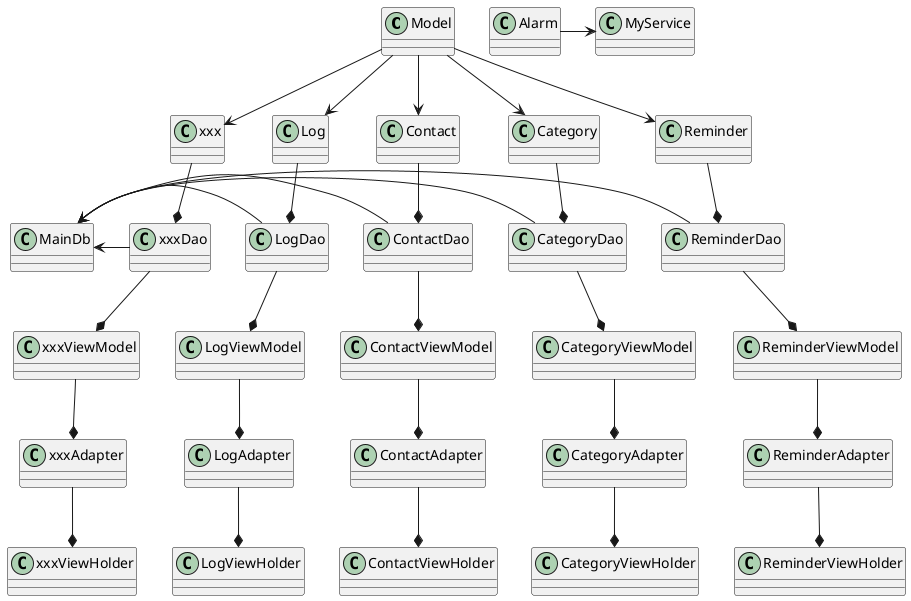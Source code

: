 
'models
@startuml
Model --> xxx
Model --> Log
Model --> Contact
Model --> Category
Model --> Reminder

MainDb <- xxxDao
MainDb <- LogDao
MainDb <- ContactDao
MainDb <- ReminderDao
MainDb <- CategoryDao


xxx --* xxxDao
xxxDao --* xxxViewModel
xxxViewModel --* xxxAdapter
xxxAdapter --* xxxViewHolder

Log --* LogDao
LogDao --* LogViewModel
LogViewModel --* LogAdapter
LogAdapter --* LogViewHolder

Contact --* ContactDao
ContactDao --* ContactViewModel
ContactViewModel --* ContactAdapter
ContactAdapter --* ContactViewHolder

Category --* CategoryDao
CategoryDao --* CategoryViewModel
CategoryViewModel --* CategoryAdapter
CategoryAdapter --* CategoryViewHolder

Reminder --* ReminderDao
ReminderDao --* ReminderViewModel
ReminderViewModel --* ReminderAdapter
ReminderAdapter --* ReminderViewHolder

Alarm -> MyService



@enduml


'صفحه نمایش یادآور قدیمی

@startuml
salt
{
{
<img:"C:\Users\JefTab\Desktop\wireframe\image.png">  |
[:] |
{
[حذف]
[ویرایش]
 [<b><&star>]
}
 }
{
<b>   خاله ها </b> |  (رنگ آن بر اساس رنگ انتخابی است)
}
--
در اینجا باید گفت واقعا تماس با  این گروه بسیار مهم
و چالشی است و عدم توجه به آن می توان منشاء ......
.....
...
--
:گروه <b> خاله ها
:اولویت ***بالا***
یاد آور هر دو هفته, ساعت 22:00
مدت یاد آوری: از ساعت 21:00 تا 23:00
یادآوری بعدی : 1399/03/01, 12:00
{#
فقط این روز ها |ش|ی|د|س|چ|پ|ج
}
[اطلاعات تماس]

}
@enduml


'صفحه نمایش یادآور گروهی
@startuml
salt
{
{
<img:"C:\Users\JefTab\Desktop\wireframe\image.png">  |
..{+
خاله حلیمه
خاله زهرا
خاله صدیقه
خاله معصومه
خاله مریم
خاله صغری
}
 }
{
<b>   خاله ها </b> |  (رنگ آن بر اساس رنگ انتخابی است)
}

{
[حذف] |
[ویرایش] |
 [<b><&star>]
}
--
در اینجا باید گفت واقعا تماس با  این گروه بسیار مهم
و چالشی است و عدم توجه به آن می توان منشاء ......
.....
...
--
:گروه <b> خاله ها
:اولویت ***بالا***
یاد آور هر دو هفته, ساعت 22:00
مدت یاد آوری: از ساعت 21:00 تا 23:00
یادآوری بعدی : 1399/03/01, 12:00
{#
فقط این روز ها |ش|ی|د|س|چ|پ|ج
}
[اطلاعات تماس]

}
@enduml



'صفحه نمایش یادآور تکی
@startuml
salt
{
{
<img:"C:\Users\JefTab\Desktop\wireframe\image.png">  |
{
...
[تصویر]
 خاله زهرا
...
}
 }
{
<b>   خاله ها </b> |  (رنگ آن بر اساس رنگ انتخابی است)
}

{
[حذف] |
[ویرایش] |
 [<b><&star>]
}
--
در اینجا باید گفت واقعا تماس با  این گروه بسیار مهم
و چالشی است و عدم توجه به آن می توان منشاء ......
.....
...
--
:گروه <b> خاله ها
:اولویت ***بالا***
یاد آور هر دو هفته, ساعت 22:00
مدت یاد آوری: از ساعت 21:00 تا 23:00
یادآوری بعدی : 1399/03/01, 12:00
{#
فقط این روز ها |ش|ی|د|س|چ|پ|ج
}
[اطلاعات تماس]

}
@enduml

